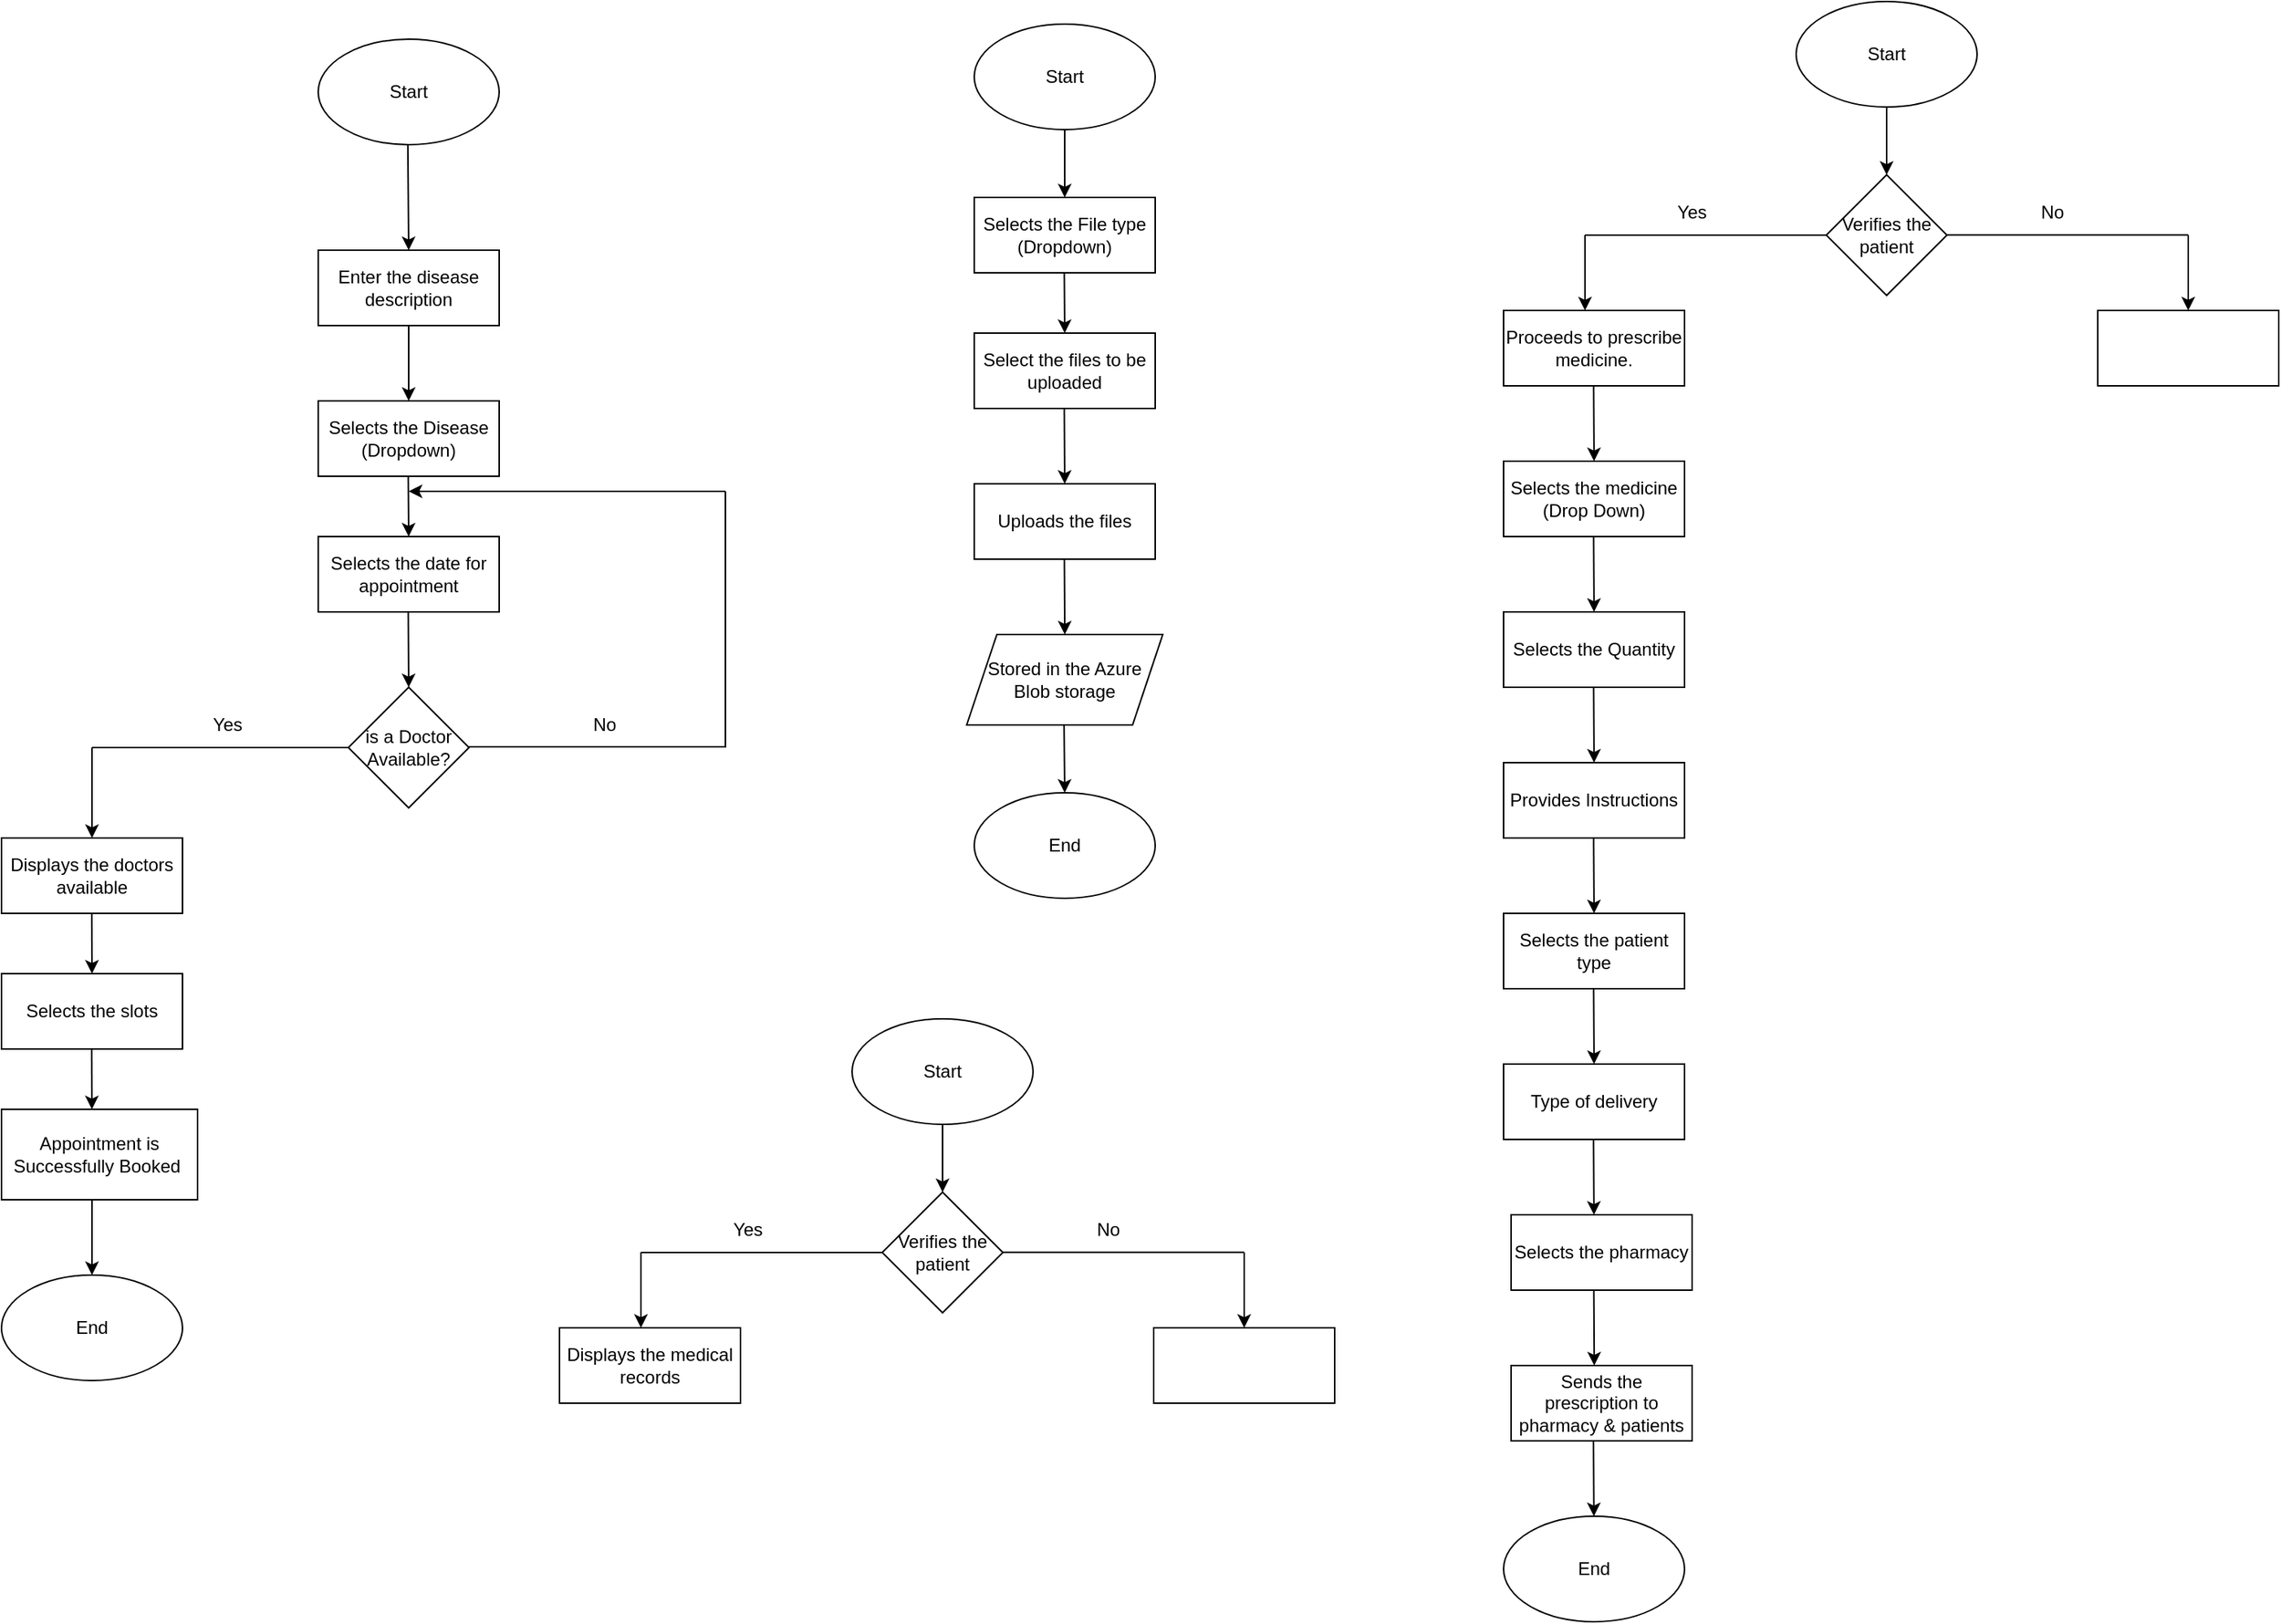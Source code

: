 <mxfile version="27.0.1">
  <diagram name="Page-1" id="8C0bWHkLeH6xZ2NRqdVu">
    <mxGraphModel dx="4098" dy="2110" grid="1" gridSize="10" guides="1" tooltips="1" connect="1" arrows="1" fold="1" page="1" pageScale="1" pageWidth="827" pageHeight="1169" math="0" shadow="0">
      <root>
        <mxCell id="0" />
        <mxCell id="1" parent="0" />
        <mxCell id="cJEgFHlzL7V8E6Xbzy6u-1" value="Enter the disease description" style="rounded=0;whiteSpace=wrap;html=1;" vertex="1" parent="1">
          <mxGeometry x="330" y="210" width="120" height="50" as="geometry" />
        </mxCell>
        <mxCell id="cJEgFHlzL7V8E6Xbzy6u-2" value="Selects the Disease&lt;div&gt;(Dropdown)&lt;/div&gt;" style="rounded=0;whiteSpace=wrap;html=1;" vertex="1" parent="1">
          <mxGeometry x="330" y="310" width="120" height="50" as="geometry" />
        </mxCell>
        <mxCell id="cJEgFHlzL7V8E6Xbzy6u-4" value="Selects the date for appointment" style="rounded=0;whiteSpace=wrap;html=1;" vertex="1" parent="1">
          <mxGeometry x="330" y="400" width="120" height="50" as="geometry" />
        </mxCell>
        <mxCell id="cJEgFHlzL7V8E6Xbzy6u-5" value="Displays the doctors available" style="rounded=0;whiteSpace=wrap;html=1;" vertex="1" parent="1">
          <mxGeometry x="120" y="600" width="120" height="50" as="geometry" />
        </mxCell>
        <mxCell id="cJEgFHlzL7V8E6Xbzy6u-6" value="Selects the slots" style="rounded=0;whiteSpace=wrap;html=1;" vertex="1" parent="1">
          <mxGeometry x="120" y="690" width="120" height="50" as="geometry" />
        </mxCell>
        <mxCell id="cJEgFHlzL7V8E6Xbzy6u-7" value="Appointment is Successfully Booked&amp;nbsp;" style="rounded=0;whiteSpace=wrap;html=1;" vertex="1" parent="1">
          <mxGeometry x="120" y="780" width="130" height="60" as="geometry" />
        </mxCell>
        <mxCell id="cJEgFHlzL7V8E6Xbzy6u-8" value="is a Doctor Available?" style="rhombus;whiteSpace=wrap;html=1;" vertex="1" parent="1">
          <mxGeometry x="350" y="500" width="80" height="80" as="geometry" />
        </mxCell>
        <mxCell id="cJEgFHlzL7V8E6Xbzy6u-9" value="" style="endArrow=classic;html=1;rounded=0;exitX=0.5;exitY=1;exitDx=0;exitDy=0;entryX=0.5;entryY=0;entryDx=0;entryDy=0;" edge="1" parent="1" source="cJEgFHlzL7V8E6Xbzy6u-1" target="cJEgFHlzL7V8E6Xbzy6u-2">
          <mxGeometry width="50" height="50" relative="1" as="geometry">
            <mxPoint x="480" y="300" as="sourcePoint" />
            <mxPoint x="530" y="250" as="targetPoint" />
          </mxGeometry>
        </mxCell>
        <mxCell id="cJEgFHlzL7V8E6Xbzy6u-10" value="" style="endArrow=classic;html=1;rounded=0;exitX=0.5;exitY=1;exitDx=0;exitDy=0;" edge="1" parent="1">
          <mxGeometry width="50" height="50" relative="1" as="geometry">
            <mxPoint x="389.71" y="360" as="sourcePoint" />
            <mxPoint x="390" y="400" as="targetPoint" />
          </mxGeometry>
        </mxCell>
        <mxCell id="cJEgFHlzL7V8E6Xbzy6u-11" value="" style="endArrow=classic;html=1;rounded=0;exitX=0.5;exitY=1;exitDx=0;exitDy=0;entryX=0.5;entryY=0;entryDx=0;entryDy=0;" edge="1" parent="1" target="cJEgFHlzL7V8E6Xbzy6u-8">
          <mxGeometry width="50" height="50" relative="1" as="geometry">
            <mxPoint x="389.71" y="450" as="sourcePoint" />
            <mxPoint x="390" y="490" as="targetPoint" />
          </mxGeometry>
        </mxCell>
        <mxCell id="cJEgFHlzL7V8E6Xbzy6u-13" value="" style="endArrow=none;html=1;rounded=0;entryX=0;entryY=0.5;entryDx=0;entryDy=0;" edge="1" parent="1" target="cJEgFHlzL7V8E6Xbzy6u-8">
          <mxGeometry width="50" height="50" relative="1" as="geometry">
            <mxPoint x="180" y="540" as="sourcePoint" />
            <mxPoint x="290" y="490" as="targetPoint" />
          </mxGeometry>
        </mxCell>
        <mxCell id="cJEgFHlzL7V8E6Xbzy6u-14" value="" style="endArrow=classic;html=1;rounded=0;entryX=0.5;entryY=0;entryDx=0;entryDy=0;" edge="1" parent="1" target="cJEgFHlzL7V8E6Xbzy6u-5">
          <mxGeometry width="50" height="50" relative="1" as="geometry">
            <mxPoint x="180" y="540" as="sourcePoint" />
            <mxPoint x="230" y="490" as="targetPoint" />
          </mxGeometry>
        </mxCell>
        <mxCell id="cJEgFHlzL7V8E6Xbzy6u-15" value="" style="endArrow=classic;html=1;rounded=0;" edge="1" parent="1">
          <mxGeometry width="50" height="50" relative="1" as="geometry">
            <mxPoint x="179.86" y="650" as="sourcePoint" />
            <mxPoint x="180" y="690" as="targetPoint" />
          </mxGeometry>
        </mxCell>
        <mxCell id="cJEgFHlzL7V8E6Xbzy6u-16" value="" style="endArrow=classic;html=1;rounded=0;" edge="1" parent="1">
          <mxGeometry width="50" height="50" relative="1" as="geometry">
            <mxPoint x="179.8" y="740" as="sourcePoint" />
            <mxPoint x="179.94" y="780" as="targetPoint" />
          </mxGeometry>
        </mxCell>
        <mxCell id="cJEgFHlzL7V8E6Xbzy6u-17" value="" style="endArrow=none;html=1;rounded=0;entryX=0;entryY=0.5;entryDx=0;entryDy=0;" edge="1" parent="1">
          <mxGeometry width="50" height="50" relative="1" as="geometry">
            <mxPoint x="430" y="539.52" as="sourcePoint" />
            <mxPoint x="600" y="539.52" as="targetPoint" />
          </mxGeometry>
        </mxCell>
        <mxCell id="cJEgFHlzL7V8E6Xbzy6u-19" value="" style="endArrow=none;html=1;rounded=0;" edge="1" parent="1">
          <mxGeometry width="50" height="50" relative="1" as="geometry">
            <mxPoint x="600" y="540" as="sourcePoint" />
            <mxPoint x="600" y="370" as="targetPoint" />
          </mxGeometry>
        </mxCell>
        <mxCell id="cJEgFHlzL7V8E6Xbzy6u-20" value="" style="endArrow=classic;html=1;rounded=0;" edge="1" parent="1">
          <mxGeometry width="50" height="50" relative="1" as="geometry">
            <mxPoint x="600" y="370" as="sourcePoint" />
            <mxPoint x="390" y="370" as="targetPoint" />
          </mxGeometry>
        </mxCell>
        <mxCell id="cJEgFHlzL7V8E6Xbzy6u-23" value="Yes" style="text;html=1;align=center;verticalAlign=middle;whiteSpace=wrap;rounded=0;" vertex="1" parent="1">
          <mxGeometry x="240" y="510" width="60" height="30" as="geometry" />
        </mxCell>
        <mxCell id="cJEgFHlzL7V8E6Xbzy6u-26" value="No" style="text;html=1;align=center;verticalAlign=middle;whiteSpace=wrap;rounded=0;" vertex="1" parent="1">
          <mxGeometry x="490" y="510" width="60" height="30" as="geometry" />
        </mxCell>
        <mxCell id="cJEgFHlzL7V8E6Xbzy6u-28" value="Start" style="ellipse;whiteSpace=wrap;html=1;" vertex="1" parent="1">
          <mxGeometry x="330" y="70" width="120" height="70" as="geometry" />
        </mxCell>
        <mxCell id="cJEgFHlzL7V8E6Xbzy6u-29" value="End" style="ellipse;whiteSpace=wrap;html=1;" vertex="1" parent="1">
          <mxGeometry x="120" y="890" width="120" height="70" as="geometry" />
        </mxCell>
        <mxCell id="cJEgFHlzL7V8E6Xbzy6u-30" value="" style="endArrow=classic;html=1;rounded=0;exitX=0.5;exitY=1;exitDx=0;exitDy=0;entryX=0.5;entryY=0;entryDx=0;entryDy=0;" edge="1" parent="1" target="cJEgFHlzL7V8E6Xbzy6u-1">
          <mxGeometry width="50" height="50" relative="1" as="geometry">
            <mxPoint x="389.44" y="140" as="sourcePoint" />
            <mxPoint x="389.44" y="190" as="targetPoint" />
          </mxGeometry>
        </mxCell>
        <mxCell id="cJEgFHlzL7V8E6Xbzy6u-31" value="" style="endArrow=classic;html=1;rounded=0;entryX=0.5;entryY=0;entryDx=0;entryDy=0;" edge="1" parent="1" target="cJEgFHlzL7V8E6Xbzy6u-29">
          <mxGeometry width="50" height="50" relative="1" as="geometry">
            <mxPoint x="180" y="840" as="sourcePoint" />
            <mxPoint x="179.58" y="870" as="targetPoint" />
          </mxGeometry>
        </mxCell>
        <mxCell id="cJEgFHlzL7V8E6Xbzy6u-56" value="Selects the File type&lt;div&gt;(Dropdown)&lt;/div&gt;" style="rounded=0;whiteSpace=wrap;html=1;" vertex="1" parent="1">
          <mxGeometry x="765" y="175" width="120" height="50" as="geometry" />
        </mxCell>
        <mxCell id="cJEgFHlzL7V8E6Xbzy6u-57" value="Select the files to be uploaded" style="rounded=0;whiteSpace=wrap;html=1;" vertex="1" parent="1">
          <mxGeometry x="765" y="265" width="120" height="50" as="geometry" />
        </mxCell>
        <mxCell id="cJEgFHlzL7V8E6Xbzy6u-62" value="" style="endArrow=classic;html=1;rounded=0;exitX=0.5;exitY=1;exitDx=0;exitDy=0;entryX=0.5;entryY=0;entryDx=0;entryDy=0;" edge="1" target="cJEgFHlzL7V8E6Xbzy6u-56" parent="1">
          <mxGeometry width="50" height="50" relative="1" as="geometry">
            <mxPoint x="825" y="125" as="sourcePoint" />
            <mxPoint x="965" y="115" as="targetPoint" />
          </mxGeometry>
        </mxCell>
        <mxCell id="cJEgFHlzL7V8E6Xbzy6u-63" value="" style="endArrow=classic;html=1;rounded=0;exitX=0.5;exitY=1;exitDx=0;exitDy=0;" edge="1" parent="1">
          <mxGeometry width="50" height="50" relative="1" as="geometry">
            <mxPoint x="824.71" y="225" as="sourcePoint" />
            <mxPoint x="825" y="265" as="targetPoint" />
          </mxGeometry>
        </mxCell>
        <mxCell id="cJEgFHlzL7V8E6Xbzy6u-64" value="" style="endArrow=classic;html=1;rounded=0;exitX=0.5;exitY=1;exitDx=0;exitDy=0;entryX=0.5;entryY=0;entryDx=0;entryDy=0;" edge="1" parent="1">
          <mxGeometry width="50" height="50" relative="1" as="geometry">
            <mxPoint x="824.71" y="315" as="sourcePoint" />
            <mxPoint x="825" y="365.0" as="targetPoint" />
          </mxGeometry>
        </mxCell>
        <mxCell id="cJEgFHlzL7V8E6Xbzy6u-74" value="Start" style="ellipse;whiteSpace=wrap;html=1;" vertex="1" parent="1">
          <mxGeometry x="765" y="60" width="120" height="70" as="geometry" />
        </mxCell>
        <mxCell id="cJEgFHlzL7V8E6Xbzy6u-78" value="Uploads the files" style="rounded=0;whiteSpace=wrap;html=1;" vertex="1" parent="1">
          <mxGeometry x="765" y="365" width="120" height="50" as="geometry" />
        </mxCell>
        <mxCell id="cJEgFHlzL7V8E6Xbzy6u-79" value="" style="endArrow=classic;html=1;rounded=0;exitX=0.5;exitY=1;exitDx=0;exitDy=0;entryX=0.5;entryY=0;entryDx=0;entryDy=0;" edge="1" parent="1">
          <mxGeometry width="50" height="50" relative="1" as="geometry">
            <mxPoint x="824.76" y="415" as="sourcePoint" />
            <mxPoint x="825.05" y="465.0" as="targetPoint" />
          </mxGeometry>
        </mxCell>
        <mxCell id="cJEgFHlzL7V8E6Xbzy6u-80" value="Stored in the Azure&lt;br&gt;Blob storage" style="shape=parallelogram;perimeter=parallelogramPerimeter;whiteSpace=wrap;html=1;fixedSize=1;" vertex="1" parent="1">
          <mxGeometry x="760" y="465" width="130" height="60" as="geometry" />
        </mxCell>
        <mxCell id="cJEgFHlzL7V8E6Xbzy6u-81" value="End" style="ellipse;whiteSpace=wrap;html=1;" vertex="1" parent="1">
          <mxGeometry x="765" y="570" width="120" height="70" as="geometry" />
        </mxCell>
        <mxCell id="cJEgFHlzL7V8E6Xbzy6u-82" value="" style="endArrow=classic;html=1;rounded=0;exitX=0.5;exitY=1;exitDx=0;exitDy=0;entryX=0.5;entryY=0;entryDx=0;entryDy=0;" edge="1" parent="1" target="cJEgFHlzL7V8E6Xbzy6u-81">
          <mxGeometry width="50" height="50" relative="1" as="geometry">
            <mxPoint x="824.57" y="525" as="sourcePoint" />
            <mxPoint x="824.86" y="575.0" as="targetPoint" />
          </mxGeometry>
        </mxCell>
        <mxCell id="cJEgFHlzL7V8E6Xbzy6u-84" value="Proceeds to prescribe medicine." style="rounded=0;whiteSpace=wrap;html=1;" vertex="1" parent="1">
          <mxGeometry x="1116" y="250" width="120" height="50" as="geometry" />
        </mxCell>
        <mxCell id="cJEgFHlzL7V8E6Xbzy6u-85" value="" style="endArrow=classic;html=1;rounded=0;exitX=0.5;exitY=1;exitDx=0;exitDy=0;entryX=0.5;entryY=0;entryDx=0;entryDy=0;" edge="1" parent="1">
          <mxGeometry width="50" height="50" relative="1" as="geometry">
            <mxPoint x="1370" y="110" as="sourcePoint" />
            <mxPoint x="1370" y="160" as="targetPoint" />
          </mxGeometry>
        </mxCell>
        <mxCell id="cJEgFHlzL7V8E6Xbzy6u-87" value="" style="endArrow=classic;html=1;rounded=0;exitX=0.5;exitY=1;exitDx=0;exitDy=0;entryX=0.5;entryY=0;entryDx=0;entryDy=0;" edge="1" parent="1">
          <mxGeometry width="50" height="50" relative="1" as="geometry">
            <mxPoint x="1175.71" y="300" as="sourcePoint" />
            <mxPoint x="1176" y="350.0" as="targetPoint" />
          </mxGeometry>
        </mxCell>
        <mxCell id="cJEgFHlzL7V8E6Xbzy6u-88" value="Start" style="ellipse;whiteSpace=wrap;html=1;" vertex="1" parent="1">
          <mxGeometry x="1310" y="45" width="120" height="70" as="geometry" />
        </mxCell>
        <mxCell id="cJEgFHlzL7V8E6Xbzy6u-89" value="Selects the medicine&lt;br&gt;(Drop Down)" style="rounded=0;whiteSpace=wrap;html=1;" vertex="1" parent="1">
          <mxGeometry x="1116" y="350" width="120" height="50" as="geometry" />
        </mxCell>
        <mxCell id="cJEgFHlzL7V8E6Xbzy6u-94" value="Verifies the patient" style="rhombus;whiteSpace=wrap;html=1;" vertex="1" parent="1">
          <mxGeometry x="1330" y="160" width="80" height="80" as="geometry" />
        </mxCell>
        <mxCell id="cJEgFHlzL7V8E6Xbzy6u-95" value="" style="endArrow=none;html=1;rounded=0;entryX=0;entryY=0.5;entryDx=0;entryDy=0;" edge="1" parent="1" target="cJEgFHlzL7V8E6Xbzy6u-94">
          <mxGeometry width="50" height="50" relative="1" as="geometry">
            <mxPoint x="1170" y="200" as="sourcePoint" />
            <mxPoint x="1370" y="289.63" as="targetPoint" />
          </mxGeometry>
        </mxCell>
        <mxCell id="cJEgFHlzL7V8E6Xbzy6u-96" value="" style="endArrow=none;html=1;rounded=0;entryX=0;entryY=0.5;entryDx=0;entryDy=0;" edge="1" parent="1">
          <mxGeometry width="50" height="50" relative="1" as="geometry">
            <mxPoint x="1410" y="199.88" as="sourcePoint" />
            <mxPoint x="1570" y="199.88" as="targetPoint" />
          </mxGeometry>
        </mxCell>
        <mxCell id="cJEgFHlzL7V8E6Xbzy6u-97" value="" style="endArrow=classic;html=1;rounded=0;entryX=0.5;entryY=0;entryDx=0;entryDy=0;" edge="1" parent="1">
          <mxGeometry width="50" height="50" relative="1" as="geometry">
            <mxPoint x="1170" y="200" as="sourcePoint" />
            <mxPoint x="1170" y="250" as="targetPoint" />
          </mxGeometry>
        </mxCell>
        <mxCell id="cJEgFHlzL7V8E6Xbzy6u-98" value="" style="endArrow=classic;html=1;rounded=0;entryX=0.5;entryY=0;entryDx=0;entryDy=0;" edge="1" parent="1">
          <mxGeometry width="50" height="50" relative="1" as="geometry">
            <mxPoint x="1570" y="200" as="sourcePoint" />
            <mxPoint x="1570" y="250" as="targetPoint" />
          </mxGeometry>
        </mxCell>
        <mxCell id="cJEgFHlzL7V8E6Xbzy6u-99" value="Selects the Quantity" style="rounded=0;whiteSpace=wrap;html=1;" vertex="1" parent="1">
          <mxGeometry x="1116" y="450" width="120" height="50" as="geometry" />
        </mxCell>
        <mxCell id="cJEgFHlzL7V8E6Xbzy6u-100" value="" style="endArrow=classic;html=1;rounded=0;exitX=0.5;exitY=1;exitDx=0;exitDy=0;entryX=0.5;entryY=0;entryDx=0;entryDy=0;" edge="1" parent="1">
          <mxGeometry width="50" height="50" relative="1" as="geometry">
            <mxPoint x="1175.71" y="500" as="sourcePoint" />
            <mxPoint x="1176" y="550.0" as="targetPoint" />
          </mxGeometry>
        </mxCell>
        <mxCell id="cJEgFHlzL7V8E6Xbzy6u-101" value="Provides Instructions" style="rounded=0;whiteSpace=wrap;html=1;" vertex="1" parent="1">
          <mxGeometry x="1116" y="550" width="120" height="50" as="geometry" />
        </mxCell>
        <mxCell id="cJEgFHlzL7V8E6Xbzy6u-102" value="" style="endArrow=classic;html=1;rounded=0;exitX=0.5;exitY=1;exitDx=0;exitDy=0;entryX=0.5;entryY=0;entryDx=0;entryDy=0;" edge="1" parent="1">
          <mxGeometry width="50" height="50" relative="1" as="geometry">
            <mxPoint x="1175.7" y="400" as="sourcePoint" />
            <mxPoint x="1175.99" y="450.0" as="targetPoint" />
          </mxGeometry>
        </mxCell>
        <mxCell id="cJEgFHlzL7V8E6Xbzy6u-105" value="Selects the patient type" style="rounded=0;whiteSpace=wrap;html=1;" vertex="1" parent="1">
          <mxGeometry x="1116" y="650" width="120" height="50" as="geometry" />
        </mxCell>
        <mxCell id="cJEgFHlzL7V8E6Xbzy6u-106" value="" style="endArrow=classic;html=1;rounded=0;exitX=0.5;exitY=1;exitDx=0;exitDy=0;entryX=0.5;entryY=0;entryDx=0;entryDy=0;" edge="1" parent="1">
          <mxGeometry width="50" height="50" relative="1" as="geometry">
            <mxPoint x="1175.71" y="700" as="sourcePoint" />
            <mxPoint x="1176" y="750.0" as="targetPoint" />
          </mxGeometry>
        </mxCell>
        <mxCell id="cJEgFHlzL7V8E6Xbzy6u-107" value="Type of delivery" style="rounded=0;whiteSpace=wrap;html=1;" vertex="1" parent="1">
          <mxGeometry x="1116" y="750" width="120" height="50" as="geometry" />
        </mxCell>
        <mxCell id="cJEgFHlzL7V8E6Xbzy6u-108" value="" style="endArrow=classic;html=1;rounded=0;exitX=0.5;exitY=1;exitDx=0;exitDy=0;entryX=0.5;entryY=0;entryDx=0;entryDy=0;" edge="1" parent="1">
          <mxGeometry width="50" height="50" relative="1" as="geometry">
            <mxPoint x="1175.7" y="600" as="sourcePoint" />
            <mxPoint x="1175.99" y="650.0" as="targetPoint" />
          </mxGeometry>
        </mxCell>
        <mxCell id="cJEgFHlzL7V8E6Xbzy6u-109" value="" style="endArrow=classic;html=1;rounded=0;exitX=0.5;exitY=1;exitDx=0;exitDy=0;entryX=0.5;entryY=0;entryDx=0;entryDy=0;" edge="1" parent="1">
          <mxGeometry width="50" height="50" relative="1" as="geometry">
            <mxPoint x="1175.64" y="800" as="sourcePoint" />
            <mxPoint x="1175.93" y="850.0" as="targetPoint" />
          </mxGeometry>
        </mxCell>
        <mxCell id="cJEgFHlzL7V8E6Xbzy6u-110" value="Selects the pharmacy" style="rounded=0;whiteSpace=wrap;html=1;" vertex="1" parent="1">
          <mxGeometry x="1121" y="850" width="120" height="50" as="geometry" />
        </mxCell>
        <mxCell id="cJEgFHlzL7V8E6Xbzy6u-111" value="" style="endArrow=classic;html=1;rounded=0;exitX=0.5;exitY=1;exitDx=0;exitDy=0;entryX=0.5;entryY=0;entryDx=0;entryDy=0;" edge="1" parent="1">
          <mxGeometry width="50" height="50" relative="1" as="geometry">
            <mxPoint x="1175.83" y="900" as="sourcePoint" />
            <mxPoint x="1176.12" y="950.0" as="targetPoint" />
          </mxGeometry>
        </mxCell>
        <mxCell id="cJEgFHlzL7V8E6Xbzy6u-112" value="Sends the prescription to pharmacy &amp;amp; patients" style="rounded=0;whiteSpace=wrap;html=1;" vertex="1" parent="1">
          <mxGeometry x="1121" y="950" width="120" height="50" as="geometry" />
        </mxCell>
        <mxCell id="cJEgFHlzL7V8E6Xbzy6u-113" value="End" style="ellipse;whiteSpace=wrap;html=1;" vertex="1" parent="1">
          <mxGeometry x="1116" y="1050" width="120" height="70" as="geometry" />
        </mxCell>
        <mxCell id="cJEgFHlzL7V8E6Xbzy6u-114" value="" style="endArrow=classic;html=1;rounded=0;exitX=0.5;exitY=1;exitDx=0;exitDy=0;entryX=0.5;entryY=0;entryDx=0;entryDy=0;" edge="1" parent="1">
          <mxGeometry width="50" height="50" relative="1" as="geometry">
            <mxPoint x="1175.6" y="1000" as="sourcePoint" />
            <mxPoint x="1175.89" y="1050.0" as="targetPoint" />
          </mxGeometry>
        </mxCell>
        <mxCell id="cJEgFHlzL7V8E6Xbzy6u-115" value="" style="rounded=0;whiteSpace=wrap;html=1;" vertex="1" parent="1">
          <mxGeometry x="1510" y="250" width="120" height="50" as="geometry" />
        </mxCell>
        <mxCell id="cJEgFHlzL7V8E6Xbzy6u-116" value="Yes" style="text;html=1;align=center;verticalAlign=middle;whiteSpace=wrap;rounded=0;" vertex="1" parent="1">
          <mxGeometry x="1211" y="170" width="60" height="30" as="geometry" />
        </mxCell>
        <mxCell id="cJEgFHlzL7V8E6Xbzy6u-117" value="No" style="text;html=1;align=center;verticalAlign=middle;whiteSpace=wrap;rounded=0;" vertex="1" parent="1">
          <mxGeometry x="1450" y="170" width="60" height="30" as="geometry" />
        </mxCell>
        <mxCell id="cJEgFHlzL7V8E6Xbzy6u-129" value="Displays the medical records" style="rounded=0;whiteSpace=wrap;html=1;" vertex="1" parent="1">
          <mxGeometry x="490" y="925" width="120" height="50" as="geometry" />
        </mxCell>
        <mxCell id="cJEgFHlzL7V8E6Xbzy6u-130" value="" style="endArrow=classic;html=1;rounded=0;exitX=0.5;exitY=1;exitDx=0;exitDy=0;entryX=0.5;entryY=0;entryDx=0;entryDy=0;" edge="1" parent="1">
          <mxGeometry width="50" height="50" relative="1" as="geometry">
            <mxPoint x="744" y="785" as="sourcePoint" />
            <mxPoint x="744" y="835" as="targetPoint" />
          </mxGeometry>
        </mxCell>
        <mxCell id="cJEgFHlzL7V8E6Xbzy6u-132" value="Start" style="ellipse;whiteSpace=wrap;html=1;" vertex="1" parent="1">
          <mxGeometry x="684" y="720" width="120" height="70" as="geometry" />
        </mxCell>
        <mxCell id="cJEgFHlzL7V8E6Xbzy6u-134" value="Verifies the patient" style="rhombus;whiteSpace=wrap;html=1;" vertex="1" parent="1">
          <mxGeometry x="704" y="835" width="80" height="80" as="geometry" />
        </mxCell>
        <mxCell id="cJEgFHlzL7V8E6Xbzy6u-135" value="" style="endArrow=none;html=1;rounded=0;entryX=0;entryY=0.5;entryDx=0;entryDy=0;" edge="1" target="cJEgFHlzL7V8E6Xbzy6u-134" parent="1">
          <mxGeometry width="50" height="50" relative="1" as="geometry">
            <mxPoint x="544" y="875" as="sourcePoint" />
            <mxPoint x="744" y="964.63" as="targetPoint" />
          </mxGeometry>
        </mxCell>
        <mxCell id="cJEgFHlzL7V8E6Xbzy6u-136" value="" style="endArrow=none;html=1;rounded=0;entryX=0;entryY=0.5;entryDx=0;entryDy=0;" edge="1" parent="1">
          <mxGeometry width="50" height="50" relative="1" as="geometry">
            <mxPoint x="784" y="874.88" as="sourcePoint" />
            <mxPoint x="944" y="874.88" as="targetPoint" />
          </mxGeometry>
        </mxCell>
        <mxCell id="cJEgFHlzL7V8E6Xbzy6u-137" value="" style="endArrow=classic;html=1;rounded=0;entryX=0.5;entryY=0;entryDx=0;entryDy=0;" edge="1" parent="1">
          <mxGeometry width="50" height="50" relative="1" as="geometry">
            <mxPoint x="544" y="875" as="sourcePoint" />
            <mxPoint x="544" y="925" as="targetPoint" />
          </mxGeometry>
        </mxCell>
        <mxCell id="cJEgFHlzL7V8E6Xbzy6u-138" value="" style="endArrow=classic;html=1;rounded=0;entryX=0.5;entryY=0;entryDx=0;entryDy=0;" edge="1" parent="1">
          <mxGeometry width="50" height="50" relative="1" as="geometry">
            <mxPoint x="944" y="875" as="sourcePoint" />
            <mxPoint x="944" y="925" as="targetPoint" />
          </mxGeometry>
        </mxCell>
        <mxCell id="cJEgFHlzL7V8E6Xbzy6u-153" value="" style="rounded=0;whiteSpace=wrap;html=1;" vertex="1" parent="1">
          <mxGeometry x="884" y="925" width="120" height="50" as="geometry" />
        </mxCell>
        <mxCell id="cJEgFHlzL7V8E6Xbzy6u-154" value="Yes" style="text;html=1;align=center;verticalAlign=middle;whiteSpace=wrap;rounded=0;" vertex="1" parent="1">
          <mxGeometry x="585" y="845" width="60" height="30" as="geometry" />
        </mxCell>
        <mxCell id="cJEgFHlzL7V8E6Xbzy6u-155" value="No" style="text;html=1;align=center;verticalAlign=middle;whiteSpace=wrap;rounded=0;" vertex="1" parent="1">
          <mxGeometry x="824" y="845" width="60" height="30" as="geometry" />
        </mxCell>
      </root>
    </mxGraphModel>
  </diagram>
</mxfile>
